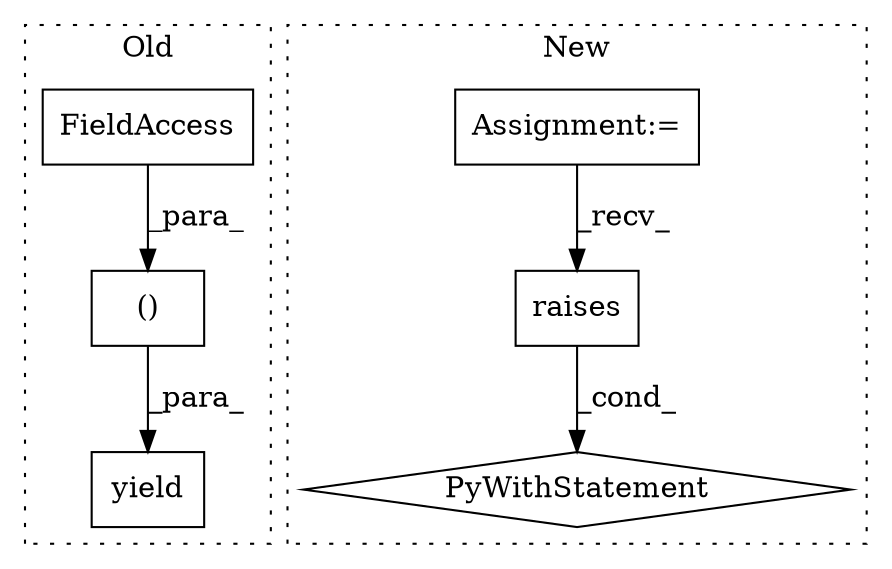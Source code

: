digraph G {
subgraph cluster0 {
1 [label="yield" a="112" s="2616" l="12" shape="box"];
5 [label="()" a="106" s="2628" l="20" shape="box"];
6 [label="FieldAccess" a="22" s="2628" l="5" shape="box"];
label = "Old";
style="dotted";
}
subgraph cluster1 {
2 [label="raises" a="32" s="2757,2774" l="7,1" shape="box"];
3 [label="PyWithStatement" a="104" s="2740,2775" l="10,2" shape="diamond"];
4 [label="Assignment:=" a="7" s="2424" l="6" shape="box"];
label = "New";
style="dotted";
}
2 -> 3 [label="_cond_"];
4 -> 2 [label="_recv_"];
5 -> 1 [label="_para_"];
6 -> 5 [label="_para_"];
}
